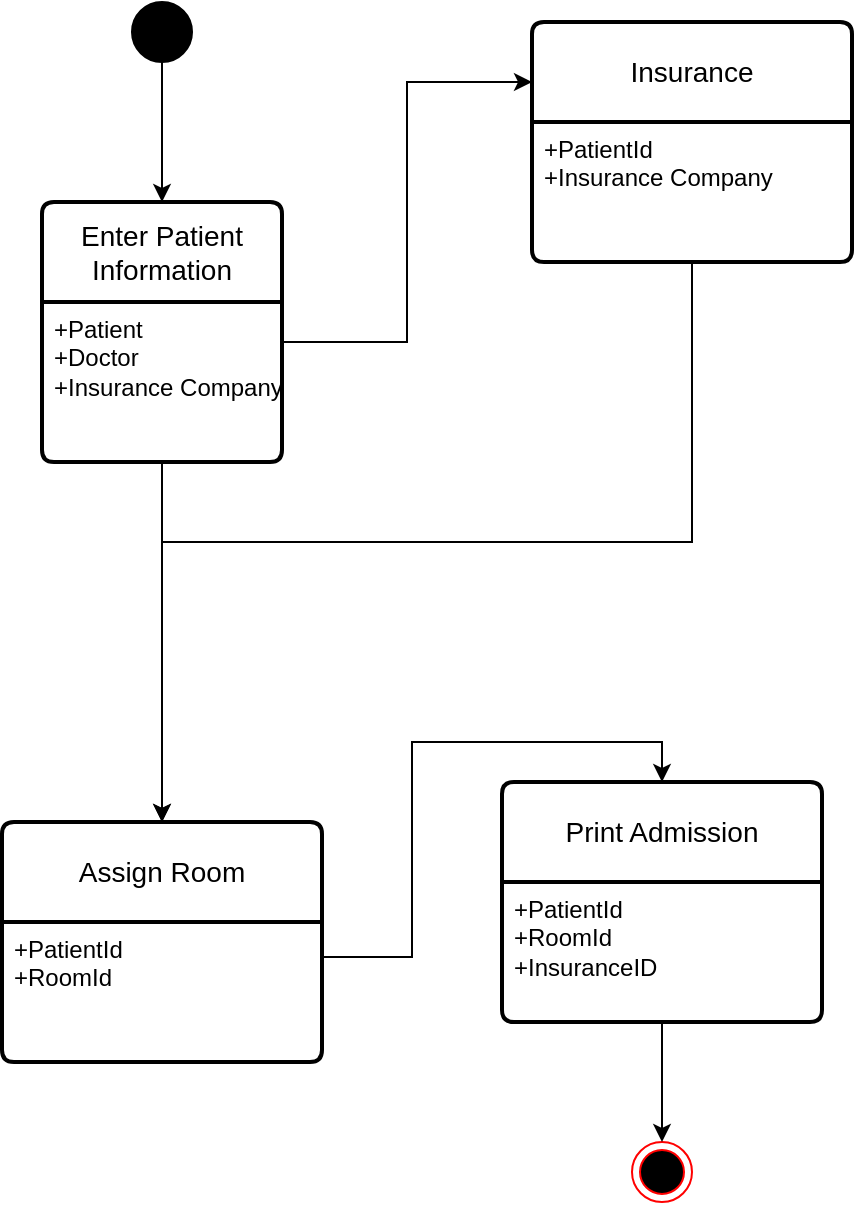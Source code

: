 <mxfile version="24.1.0" type="device">
  <diagram name="Page-1" id="Wn5tr7XZrIVLodjelaHo">
    <mxGraphModel dx="521" dy="621" grid="1" gridSize="10" guides="1" tooltips="1" connect="1" arrows="1" fold="1" page="1" pageScale="1" pageWidth="850" pageHeight="1100" math="0" shadow="0">
      <root>
        <mxCell id="0" />
        <mxCell id="1" parent="0" />
        <mxCell id="jhCJp_KmLSD-4mkhA_Fq-4" style="edgeStyle=orthogonalEdgeStyle;rounded=0;orthogonalLoop=1;jettySize=auto;html=1;exitX=0.5;exitY=1;exitDx=0;exitDy=0;" edge="1" parent="1" source="jhCJp_KmLSD-4mkhA_Fq-1" target="jhCJp_KmLSD-4mkhA_Fq-2">
          <mxGeometry relative="1" as="geometry" />
        </mxCell>
        <mxCell id="jhCJp_KmLSD-4mkhA_Fq-1" value="" style="ellipse;fillColor=strokeColor;html=1;" vertex="1" parent="1">
          <mxGeometry x="80" y="60" width="30" height="30" as="geometry" />
        </mxCell>
        <mxCell id="jhCJp_KmLSD-4mkhA_Fq-2" value="Enter Patient Information" style="swimlane;childLayout=stackLayout;horizontal=1;startSize=50;horizontalStack=0;rounded=1;fontSize=14;fontStyle=0;strokeWidth=2;resizeParent=0;resizeLast=1;shadow=0;dashed=0;align=center;arcSize=4;whiteSpace=wrap;html=1;" vertex="1" parent="1">
          <mxGeometry x="35" y="160" width="120" height="130" as="geometry" />
        </mxCell>
        <mxCell id="jhCJp_KmLSD-4mkhA_Fq-3" value="+Patient&lt;div&gt;+Doctor&lt;br&gt;+Insurance Company&lt;/div&gt;" style="align=left;strokeColor=none;fillColor=none;spacingLeft=4;fontSize=12;verticalAlign=top;resizable=0;rotatable=0;part=1;html=1;" vertex="1" parent="jhCJp_KmLSD-4mkhA_Fq-2">
          <mxGeometry y="50" width="120" height="80" as="geometry" />
        </mxCell>
        <mxCell id="jhCJp_KmLSD-4mkhA_Fq-5" value="Insurance" style="swimlane;childLayout=stackLayout;horizontal=1;startSize=50;horizontalStack=0;rounded=1;fontSize=14;fontStyle=0;strokeWidth=2;resizeParent=0;resizeLast=1;shadow=0;dashed=0;align=center;arcSize=4;whiteSpace=wrap;html=1;" vertex="1" parent="1">
          <mxGeometry x="280" y="70" width="160" height="120" as="geometry" />
        </mxCell>
        <mxCell id="jhCJp_KmLSD-4mkhA_Fq-6" value="+PatientId&lt;br&gt;+Insurance Company&lt;div&gt;&lt;br/&gt;&lt;/div&gt;" style="align=left;strokeColor=none;fillColor=none;spacingLeft=4;fontSize=12;verticalAlign=top;resizable=0;rotatable=0;part=1;html=1;" vertex="1" parent="jhCJp_KmLSD-4mkhA_Fq-5">
          <mxGeometry y="50" width="160" height="70" as="geometry" />
        </mxCell>
        <mxCell id="jhCJp_KmLSD-4mkhA_Fq-8" style="edgeStyle=orthogonalEdgeStyle;rounded=0;orthogonalLoop=1;jettySize=auto;html=1;exitX=1;exitY=0.25;exitDx=0;exitDy=0;entryX=0;entryY=0.25;entryDx=0;entryDy=0;" edge="1" parent="1" source="jhCJp_KmLSD-4mkhA_Fq-3" target="jhCJp_KmLSD-4mkhA_Fq-5">
          <mxGeometry relative="1" as="geometry" />
        </mxCell>
        <mxCell id="jhCJp_KmLSD-4mkhA_Fq-9" value="Assign Room" style="swimlane;childLayout=stackLayout;horizontal=1;startSize=50;horizontalStack=0;rounded=1;fontSize=14;fontStyle=0;strokeWidth=2;resizeParent=0;resizeLast=1;shadow=0;dashed=0;align=center;arcSize=4;whiteSpace=wrap;html=1;" vertex="1" parent="1">
          <mxGeometry x="15" y="470" width="160" height="120" as="geometry" />
        </mxCell>
        <mxCell id="jhCJp_KmLSD-4mkhA_Fq-10" value="+PatientId&lt;br&gt;+RoomId&lt;div&gt;&lt;br/&gt;&lt;/div&gt;" style="align=left;strokeColor=none;fillColor=none;spacingLeft=4;fontSize=12;verticalAlign=top;resizable=0;rotatable=0;part=1;html=1;" vertex="1" parent="jhCJp_KmLSD-4mkhA_Fq-9">
          <mxGeometry y="50" width="160" height="70" as="geometry" />
        </mxCell>
        <mxCell id="jhCJp_KmLSD-4mkhA_Fq-13" style="edgeStyle=orthogonalEdgeStyle;rounded=0;orthogonalLoop=1;jettySize=auto;html=1;exitX=0.5;exitY=1;exitDx=0;exitDy=0;entryX=0.5;entryY=0;entryDx=0;entryDy=0;" edge="1" parent="1" source="jhCJp_KmLSD-4mkhA_Fq-6" target="jhCJp_KmLSD-4mkhA_Fq-9">
          <mxGeometry relative="1" as="geometry" />
        </mxCell>
        <mxCell id="jhCJp_KmLSD-4mkhA_Fq-14" style="edgeStyle=orthogonalEdgeStyle;rounded=0;orthogonalLoop=1;jettySize=auto;html=1;exitX=0.5;exitY=1;exitDx=0;exitDy=0;entryX=0.5;entryY=0;entryDx=0;entryDy=0;" edge="1" parent="1" source="jhCJp_KmLSD-4mkhA_Fq-3" target="jhCJp_KmLSD-4mkhA_Fq-9">
          <mxGeometry relative="1" as="geometry">
            <mxPoint x="90" y="500" as="targetPoint" />
          </mxGeometry>
        </mxCell>
        <mxCell id="jhCJp_KmLSD-4mkhA_Fq-15" value="Print Admission" style="swimlane;childLayout=stackLayout;horizontal=1;startSize=50;horizontalStack=0;rounded=1;fontSize=14;fontStyle=0;strokeWidth=2;resizeParent=0;resizeLast=1;shadow=0;dashed=0;align=center;arcSize=4;whiteSpace=wrap;html=1;" vertex="1" parent="1">
          <mxGeometry x="265" y="450" width="160" height="120" as="geometry" />
        </mxCell>
        <mxCell id="jhCJp_KmLSD-4mkhA_Fq-16" value="+PatientId&lt;br&gt;+RoomId&lt;br&gt;+InsuranceID" style="align=left;strokeColor=none;fillColor=none;spacingLeft=4;fontSize=12;verticalAlign=top;resizable=0;rotatable=0;part=1;html=1;" vertex="1" parent="jhCJp_KmLSD-4mkhA_Fq-15">
          <mxGeometry y="50" width="160" height="70" as="geometry" />
        </mxCell>
        <mxCell id="jhCJp_KmLSD-4mkhA_Fq-17" style="edgeStyle=orthogonalEdgeStyle;rounded=0;orthogonalLoop=1;jettySize=auto;html=1;exitX=1;exitY=0.25;exitDx=0;exitDy=0;entryX=0.5;entryY=0;entryDx=0;entryDy=0;" edge="1" parent="1" source="jhCJp_KmLSD-4mkhA_Fq-10" target="jhCJp_KmLSD-4mkhA_Fq-15">
          <mxGeometry relative="1" as="geometry" />
        </mxCell>
        <mxCell id="jhCJp_KmLSD-4mkhA_Fq-18" value="" style="ellipse;html=1;shape=endState;fillColor=#000000;strokeColor=#ff0000;" vertex="1" parent="1">
          <mxGeometry x="330" y="630" width="30" height="30" as="geometry" />
        </mxCell>
        <mxCell id="jhCJp_KmLSD-4mkhA_Fq-19" style="edgeStyle=orthogonalEdgeStyle;rounded=0;orthogonalLoop=1;jettySize=auto;html=1;exitX=0.5;exitY=1;exitDx=0;exitDy=0;" edge="1" parent="1" source="jhCJp_KmLSD-4mkhA_Fq-16" target="jhCJp_KmLSD-4mkhA_Fq-18">
          <mxGeometry relative="1" as="geometry" />
        </mxCell>
      </root>
    </mxGraphModel>
  </diagram>
</mxfile>
